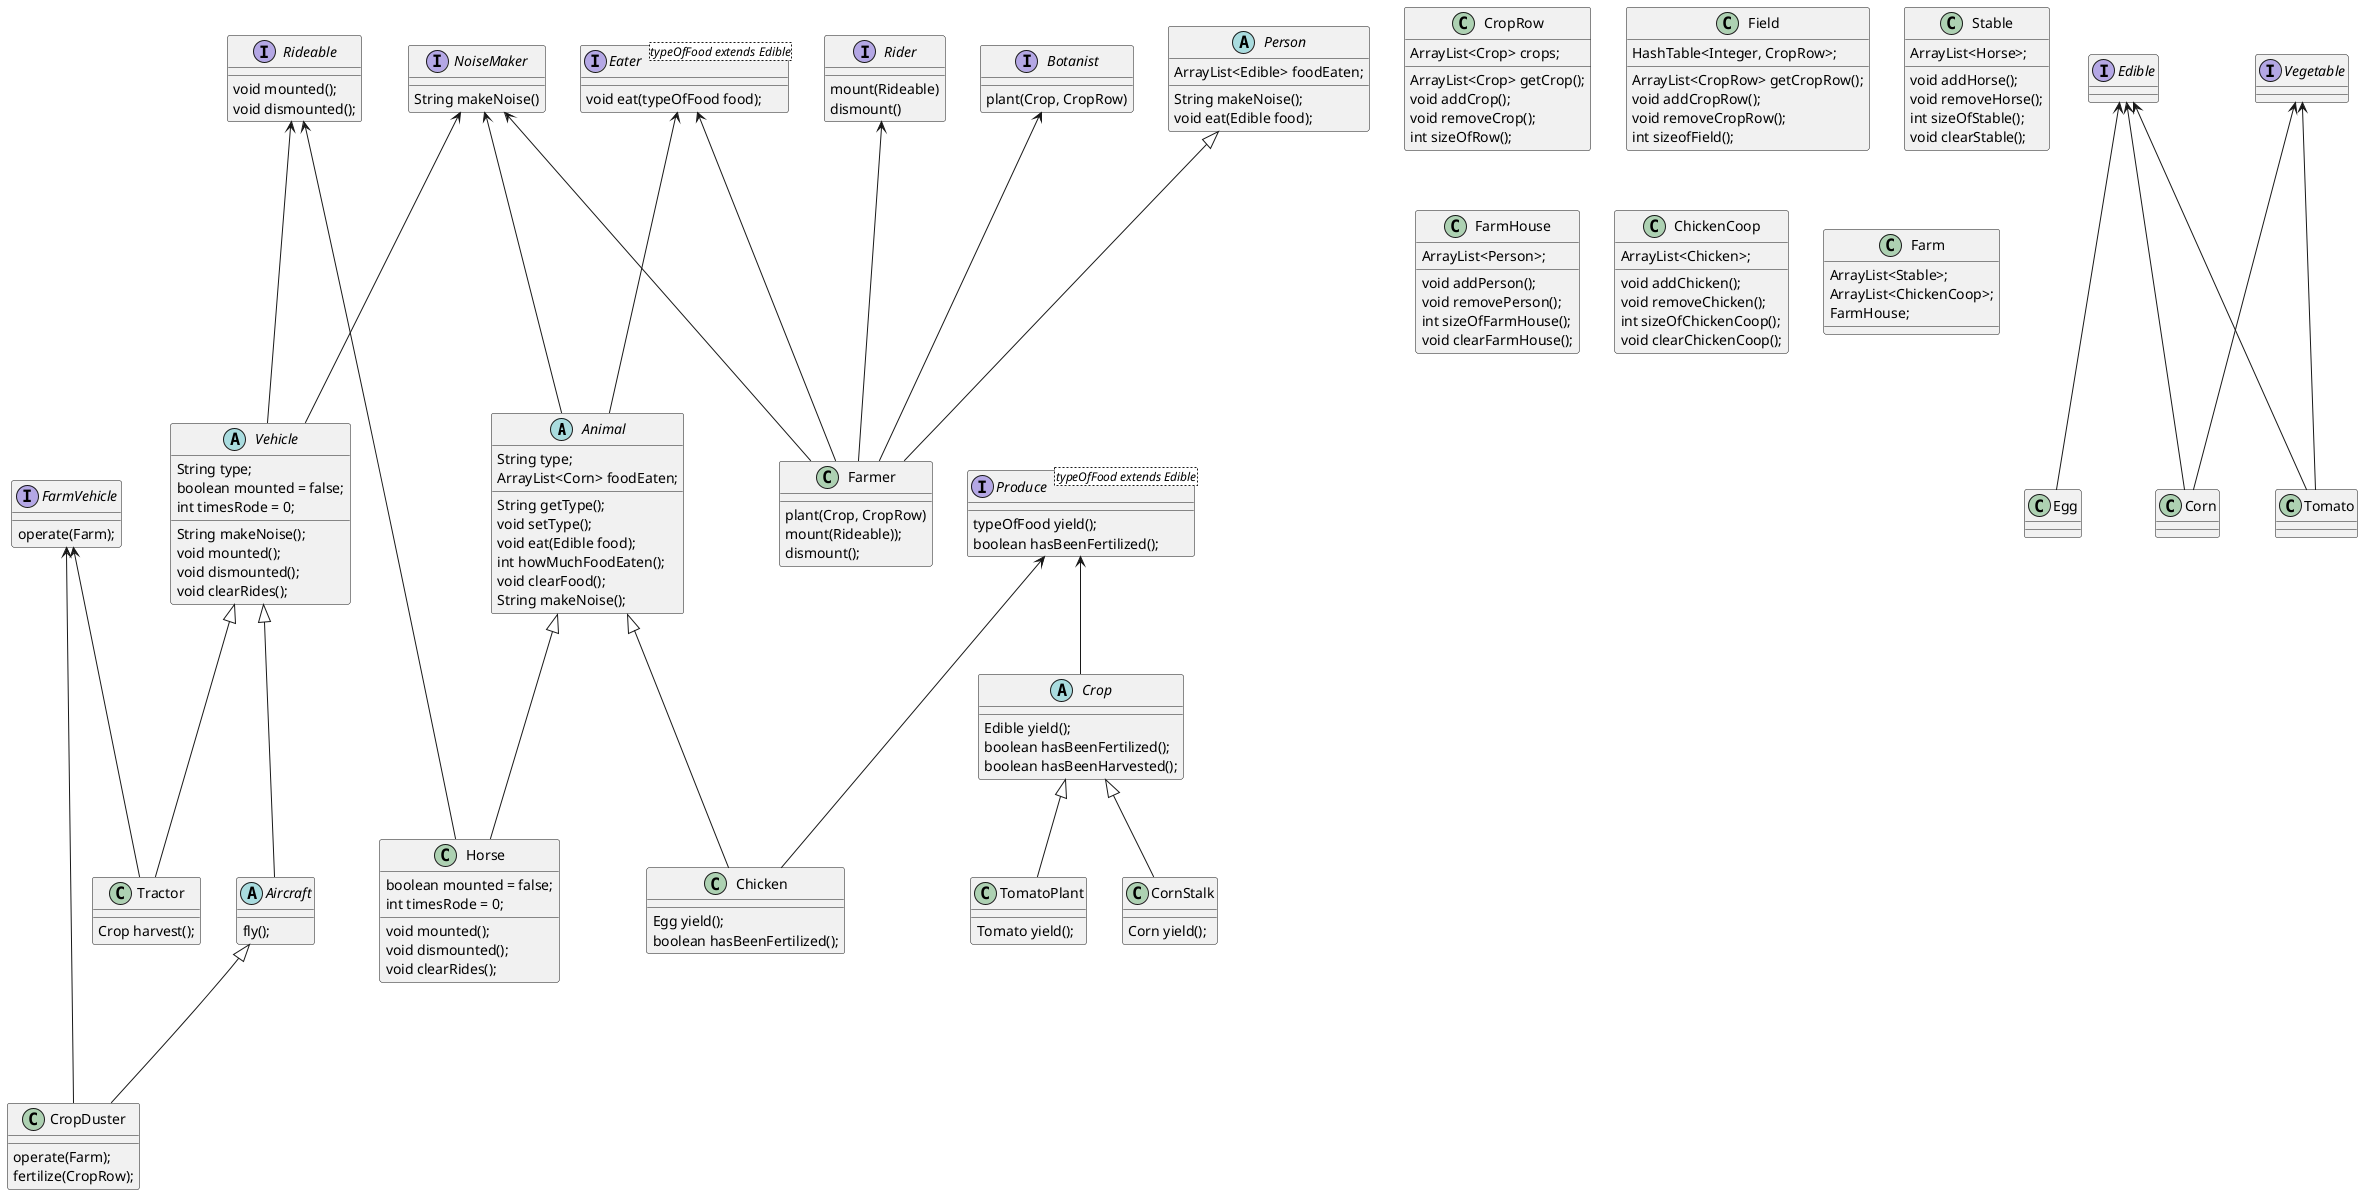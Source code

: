 @startuml

abstract class Animal {
String type;
ArrayList<Corn> foodEaten;

String getType();
void setType();
void eat(Edible food);
int howMuchFoodEaten();
void clearFood();
String makeNoise();
}

interface Edible {
}

interface Vegetable {
}

interface Eater<typeOfFood extends Edible> {
void eat(typeOfFood food);
}

interface NoiseMaker {
String makeNoise()
}

interface Produce<typeOfFood extends Edible> {
typeOfFood yield();
boolean hasBeenFertilized();
}

abstract class Crop {
Edible yield();
boolean hasBeenFertilized();
boolean hasBeenHarvested();
}

class CornStalk {
Corn yield();
}

class TomatoPlant {
Tomato yield();
}

class Horse {
boolean mounted = false;
int timesRode = 0;

void mounted();
void dismounted();
void clearRides();
}

class Chicken {
Egg yield();
boolean hasBeenFertilized();
}

class Egg {
}

interface Rideable {
void mounted();
void dismounted();
}

interface Rider {
mount(Rideable)
dismount()
}

interface Botanist {
plant(Crop, CropRow)
}

class CropRow {
ArrayList<Crop> crops;

ArrayList<Crop> getCrop();
void addCrop();
void removeCrop();
int sizeOfRow();
}

class Field {
HashTable<Integer, CropRow>;

ArrayList<CropRow> getCropRow();
void addCropRow();
void removeCropRow();
int sizeofField();
}

abstract class Vehicle {
String type;
boolean mounted = false;
int timesRode = 0;

String makeNoise();
void mounted();
void dismounted();
void clearRides();
}

interface FarmVehicle {
operate(Farm);
}

class Tractor {
Crop harvest();
}

abstract class Aircraft {
fly();
}

class CropDuster {
operate(Farm);
fertilize(CropRow);
}

abstract class Person {
ArrayList<Edible> foodEaten;

String makeNoise();
void eat(Edible food);
}

class Farmer {
plant(Crop, CropRow)
mount(Rideable));
dismount();
}

class Stable {
ArrayList<Horse>;

void addHorse();
void removeHorse();
int sizeOfStable();
void clearStable();
}

class FarmHouse {
ArrayList<Person>;

void addPerson();
void removePerson();
int sizeOfFarmHouse();
void clearFarmHouse();
}

class ChickenCoop {
ArrayList<Chicken>;

void addChicken();
void removeChicken();
int sizeOfChickenCoop();
void clearChickenCoop();
}

class Farm {
ArrayList<Stable>;
ArrayList<ChickenCoop>;
FarmHouse;
}

class Corn {}

class Tomato {}


Eater <--- Animal
NoiseMaker <--- Animal

Animal <|--- Horse
Rideable <--- Horse

Animal <|--- Chicken
Produce <--- Chicken

NoiseMaker <--- Vehicle
Rideable <--- Vehicle

Vehicle <|--- Tractor
FarmVehicle <--- Tractor

Vehicle <|--- Aircraft

FarmVehicle <- CropDuster
Aircraft <|--- CropDuster

Edible <--- Egg
Edible <--- Tomato
Edible <--- Corn

Produce <-- Crop

Crop <|-- CornStalk

Crop <|-- TomatoPlant

Eater <- Farmer
NoiseMaker <--- Farmer
Person <|--- Farmer
Rider <--- Farmer
Botanist <--- Farmer

Vegetable <--- Corn
Vegetable <--- Tomato


@enduml
